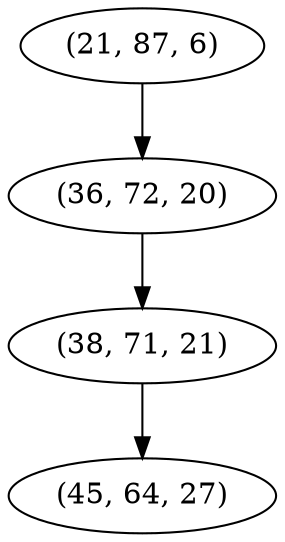digraph tree {
    "(21, 87, 6)";
    "(36, 72, 20)";
    "(38, 71, 21)";
    "(45, 64, 27)";
    "(21, 87, 6)" -> "(36, 72, 20)";
    "(36, 72, 20)" -> "(38, 71, 21)";
    "(38, 71, 21)" -> "(45, 64, 27)";
}
